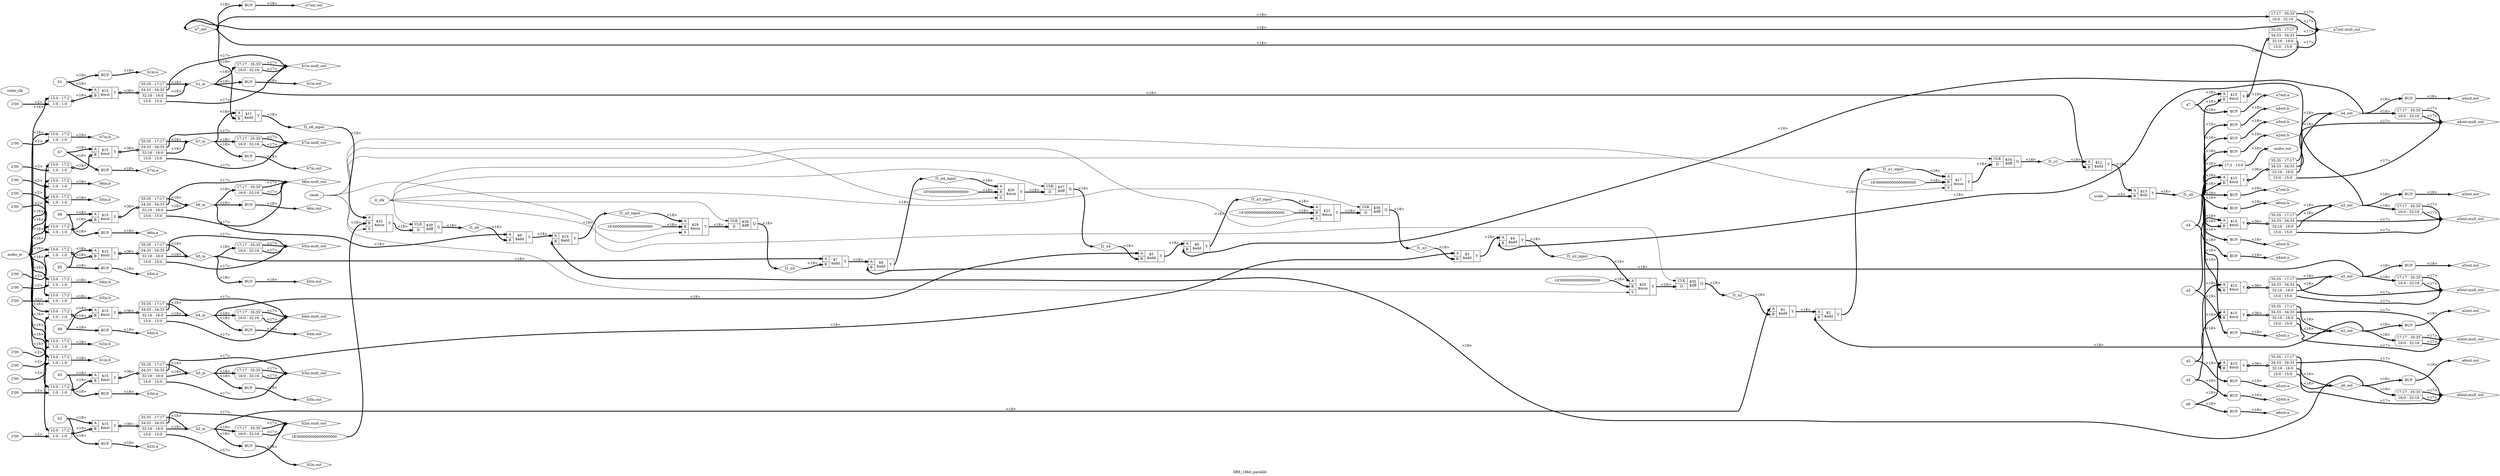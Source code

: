 digraph "IIR6_18bit_parallel" {
label="IIR6_18bit_parallel";
rankdir="LR";
remincross=true;
n2 [ shape=diamond, label="a7out.out", color="black", fontcolor="black" ];
n3 [ shape=diamond, label="a7out.a", color="black", fontcolor="black" ];
n4 [ shape=diamond, label="a7out.b", color="black", fontcolor="black" ];
n5 [ shape=diamond, label="a7out.mult_out", color="black", fontcolor="black" ];
n6 [ shape=diamond, label="a6out.out", color="black", fontcolor="black" ];
n7 [ shape=diamond, label="a6out.a", color="black", fontcolor="black" ];
n8 [ shape=diamond, label="a6out.b", color="black", fontcolor="black" ];
n9 [ shape=diamond, label="a6out.mult_out", color="black", fontcolor="black" ];
n10 [ shape=diamond, label="a5out.out", color="black", fontcolor="black" ];
n11 [ shape=diamond, label="a5out.a", color="black", fontcolor="black" ];
n12 [ shape=diamond, label="a5out.b", color="black", fontcolor="black" ];
n13 [ shape=diamond, label="a5out.mult_out", color="black", fontcolor="black" ];
n14 [ shape=diamond, label="a4out.out", color="black", fontcolor="black" ];
n15 [ shape=diamond, label="a4out.a", color="black", fontcolor="black" ];
n16 [ shape=diamond, label="a4out.b", color="black", fontcolor="black" ];
n17 [ shape=diamond, label="a4out.mult_out", color="black", fontcolor="black" ];
n18 [ shape=diamond, label="a3out.out", color="black", fontcolor="black" ];
n19 [ shape=diamond, label="a3out.a", color="black", fontcolor="black" ];
n20 [ shape=diamond, label="a3out.b", color="black", fontcolor="black" ];
n21 [ shape=diamond, label="a3out.mult_out", color="black", fontcolor="black" ];
n22 [ shape=diamond, label="a2out.out", color="black", fontcolor="black" ];
n23 [ shape=diamond, label="a2out.a", color="black", fontcolor="black" ];
n24 [ shape=diamond, label="a2out.b", color="black", fontcolor="black" ];
n25 [ shape=diamond, label="a2out.mult_out", color="black", fontcolor="black" ];
n26 [ shape=diamond, label="b7in.out", color="black", fontcolor="black" ];
n27 [ shape=diamond, label="b7in.a", color="black", fontcolor="black" ];
n28 [ shape=diamond, label="b7in.b", color="black", fontcolor="black" ];
n29 [ shape=diamond, label="b7in.mult_out", color="black", fontcolor="black" ];
n30 [ shape=diamond, label="b6in.out", color="black", fontcolor="black" ];
n31 [ shape=diamond, label="b6in.a", color="black", fontcolor="black" ];
n32 [ shape=diamond, label="b6in.b", color="black", fontcolor="black" ];
n33 [ shape=diamond, label="b6in.mult_out", color="black", fontcolor="black" ];
n34 [ shape=diamond, label="b5in.out", color="black", fontcolor="black" ];
n35 [ shape=diamond, label="b5in.a", color="black", fontcolor="black" ];
n36 [ shape=diamond, label="b5in.b", color="black", fontcolor="black" ];
n37 [ shape=diamond, label="b5in.mult_out", color="black", fontcolor="black" ];
n38 [ shape=diamond, label="b4in.out", color="black", fontcolor="black" ];
n39 [ shape=diamond, label="b4in.a", color="black", fontcolor="black" ];
n40 [ shape=diamond, label="b4in.b", color="black", fontcolor="black" ];
n41 [ shape=diamond, label="b4in.mult_out", color="black", fontcolor="black" ];
n42 [ shape=diamond, label="b3in.out", color="black", fontcolor="black" ];
n43 [ shape=diamond, label="b3in.a", color="black", fontcolor="black" ];
n44 [ shape=diamond, label="b3in.b", color="black", fontcolor="black" ];
n45 [ shape=diamond, label="b3in.mult_out", color="black", fontcolor="black" ];
n46 [ shape=diamond, label="b2in.out", color="black", fontcolor="black" ];
n47 [ shape=diamond, label="b2in.a", color="black", fontcolor="black" ];
n48 [ shape=diamond, label="b2in.b", color="black", fontcolor="black" ];
n49 [ shape=diamond, label="b2in.mult_out", color="black", fontcolor="black" ];
n50 [ shape=diamond, label="b1in.out", color="black", fontcolor="black" ];
n51 [ shape=diamond, label="b1in.a", color="black", fontcolor="black" ];
n52 [ shape=diamond, label="b1in.b", color="black", fontcolor="black" ];
n53 [ shape=diamond, label="b1in.mult_out", color="black", fontcolor="black" ];
n66 [ shape=diamond, label="f1_n0", color="black", fontcolor="black" ];
n67 [ shape=diamond, label="f1_n6_input", color="black", fontcolor="black" ];
n68 [ shape=diamond, label="f1_n5_input", color="black", fontcolor="black" ];
n69 [ shape=diamond, label="f1_n4_input", color="black", fontcolor="black" ];
n70 [ shape=diamond, label="f1_n3_input", color="black", fontcolor="black" ];
n71 [ shape=diamond, label="f1_n2_input", color="black", fontcolor="black" ];
n72 [ shape=diamond, label="f1_n1_input", color="black", fontcolor="black" ];
n73 [ shape=diamond, label="f1_n6", color="black", fontcolor="black" ];
n74 [ shape=diamond, label="f1_n5", color="black", fontcolor="black" ];
n75 [ shape=diamond, label="f1_n4", color="black", fontcolor="black" ];
n76 [ shape=diamond, label="f1_n3", color="black", fontcolor="black" ];
n77 [ shape=diamond, label="f1_n2", color="black", fontcolor="black" ];
n78 [ shape=diamond, label="f1_n1", color="black", fontcolor="black" ];
n79 [ shape=diamond, label="a7_out", color="black", fontcolor="black" ];
n80 [ shape=diamond, label="a6_out", color="black", fontcolor="black" ];
n81 [ shape=diamond, label="a5_out", color="black", fontcolor="black" ];
n82 [ shape=diamond, label="a4_out", color="black", fontcolor="black" ];
n83 [ shape=diamond, label="a3_out", color="black", fontcolor="black" ];
n84 [ shape=diamond, label="a2_out", color="black", fontcolor="black" ];
n85 [ shape=diamond, label="b7_in", color="black", fontcolor="black" ];
n86 [ shape=diamond, label="b6_in", color="black", fontcolor="black" ];
n87 [ shape=diamond, label="b5_in", color="black", fontcolor="black" ];
n88 [ shape=diamond, label="b4_in", color="black", fontcolor="black" ];
n89 [ shape=diamond, label="b3_in", color="black", fontcolor="black" ];
n90 [ shape=diamond, label="b2_in", color="black", fontcolor="black" ];
n91 [ shape=diamond, label="b1_in", color="black", fontcolor="black" ];
n92 [ shape=octagon, label="reset", color="black", fontcolor="black" ];
n93 [ shape=octagon, label="lr_clk", color="black", fontcolor="black" ];
n94 [ shape=octagon, label="state_clk", color="black", fontcolor="black" ];
n95 [ shape=octagon, label="a7", color="black", fontcolor="black" ];
n96 [ shape=octagon, label="a6", color="black", fontcolor="black" ];
n97 [ shape=octagon, label="a5", color="black", fontcolor="black" ];
n98 [ shape=octagon, label="a4", color="black", fontcolor="black" ];
n99 [ shape=octagon, label="a3", color="black", fontcolor="black" ];
n100 [ shape=octagon, label="a2", color="black", fontcolor="black" ];
n101 [ shape=octagon, label="b7", color="black", fontcolor="black" ];
n102 [ shape=octagon, label="b6", color="black", fontcolor="black" ];
n103 [ shape=octagon, label="b5", color="black", fontcolor="black" ];
n104 [ shape=octagon, label="b4", color="black", fontcolor="black" ];
n105 [ shape=octagon, label="b3", color="black", fontcolor="black" ];
n106 [ shape=octagon, label="b2", color="black", fontcolor="black" ];
n107 [ shape=octagon, label="b1", color="black", fontcolor="black" ];
n108 [ shape=octagon, label="scale", color="black", fontcolor="black" ];
n109 [ shape=octagon, label="audio_in", color="black", fontcolor="black" ];
n110 [ shape=octagon, label="audio_out", color="black", fontcolor="black" ];
c114 [ shape=record, label="{{<p111> CLK|<p112> D}|$39\n$dff|{<p113> Q}}" ];
c115 [ shape=record, label="{{<p111> CLK|<p112> D}|$38\n$dff|{<p113> Q}}" ];
c116 [ shape=record, label="{{<p111> CLK|<p112> D}|$37\n$dff|{<p113> Q}}" ];
c117 [ shape=record, label="{{<p111> CLK|<p112> D}|$36\n$dff|{<p113> Q}}" ];
c118 [ shape=record, label="{{<p111> CLK|<p112> D}|$35\n$dff|{<p113> Q}}" ];
c119 [ shape=record, label="{{<p111> CLK|<p112> D}|$34\n$dff|{<p113> Q}}" ];
v0 [ label="18'000000000000000000" ];
c124 [ shape=record, label="{{<p120> A|<p121> B|<p122> S}|$32\n$mux|{<p123> Y}}" ];
v1 [ label="18'000000000000000000" ];
c125 [ shape=record, label="{{<p120> A|<p121> B|<p122> S}|$29\n$mux|{<p123> Y}}" ];
v2 [ label="18'000000000000000000" ];
c126 [ shape=record, label="{{<p120> A|<p121> B|<p122> S}|$26\n$mux|{<p123> Y}}" ];
v3 [ label="18'000000000000000000" ];
c127 [ shape=record, label="{{<p120> A|<p121> B|<p122> S}|$23\n$mux|{<p123> Y}}" ];
v4 [ label="18'000000000000000000" ];
c128 [ shape=record, label="{{<p120> A|<p121> B|<p122> S}|$20\n$mux|{<p123> Y}}" ];
v5 [ label="18'000000000000000000" ];
c129 [ shape=record, label="{{<p120> A|<p121> B|<p122> S}|$17\n$mux|{<p123> Y}}" ];
c130 [ shape=record, label="{{<p120> A|<p121> B}|$13\n$shl|{<p123> Y}}" ];
c131 [ shape=record, label="{{<p120> A|<p121> B}|$12\n$add|{<p123> Y}}" ];
c132 [ shape=record, label="{{<p120> A|<p121> B}|$11\n$add|{<p123> Y}}" ];
c133 [ shape=record, label="{{<p120> A|<p121> B}|$10\n$add|{<p123> Y}}" ];
c134 [ shape=record, label="{{<p120> A|<p121> B}|$9\n$add|{<p123> Y}}" ];
c135 [ shape=record, label="{{<p120> A|<p121> B}|$8\n$add|{<p123> Y}}" ];
c136 [ shape=record, label="{{<p120> A|<p121> B}|$7\n$add|{<p123> Y}}" ];
c137 [ shape=record, label="{{<p120> A|<p121> B}|$6\n$add|{<p123> Y}}" ];
c138 [ shape=record, label="{{<p120> A|<p121> B}|$5\n$add|{<p123> Y}}" ];
c139 [ shape=record, label="{{<p120> A|<p121> B}|$4\n$add|{<p123> Y}}" ];
c140 [ shape=record, label="{{<p120> A|<p121> B}|$3\n$add|{<p123> Y}}" ];
c141 [ shape=record, label="{{<p120> A|<p121> B}|$2\n$add|{<p123> Y}}" ];
c142 [ shape=record, label="{{<p120> A|<p121> B}|$1\n$add|{<p123> Y}}" ];
c143 [ shape=record, label="{{<p120> A|<p121> B}|$15\n$mul|{<p123> Y}}" ];
x6 [ shape=record, style=rounded, label="<s3> 35:35 - 17:17 |<s2> 34:33 - 34:33 |<s1> 32:16 - 16:0 |<s0> 15:0 - 15:0 " ];
c143:p123:e -> x6:w [arrowhead=odiamond, arrowtail=odiamond, dir=both, color="black", style="setlinewidth(3)", label="<36>"];
c144 [ shape=record, label="{{<p120> A|<p121> B}|$15\n$mul|{<p123> Y}}" ];
x7 [ shape=record, style=rounded, label="<s3> 35:35 - 17:17 |<s2> 34:33 - 34:33 |<s1> 32:16 - 16:0 |<s0> 15:0 - 15:0 " ];
c144:p123:e -> x7:w [arrowhead=odiamond, arrowtail=odiamond, dir=both, color="black", style="setlinewidth(3)", label="<36>"];
c145 [ shape=record, label="{{<p120> A|<p121> B}|$15\n$mul|{<p123> Y}}" ];
x8 [ shape=record, style=rounded, label="<s3> 35:35 - 17:17 |<s2> 34:33 - 34:33 |<s1> 32:16 - 16:0 |<s0> 15:0 - 15:0 " ];
c145:p123:e -> x8:w [arrowhead=odiamond, arrowtail=odiamond, dir=both, color="black", style="setlinewidth(3)", label="<36>"];
c146 [ shape=record, label="{{<p120> A|<p121> B}|$15\n$mul|{<p123> Y}}" ];
x9 [ shape=record, style=rounded, label="<s3> 35:35 - 17:17 |<s2> 34:33 - 34:33 |<s1> 32:16 - 16:0 |<s0> 15:0 - 15:0 " ];
c146:p123:e -> x9:w [arrowhead=odiamond, arrowtail=odiamond, dir=both, color="black", style="setlinewidth(3)", label="<36>"];
c147 [ shape=record, label="{{<p120> A|<p121> B}|$15\n$mul|{<p123> Y}}" ];
x10 [ shape=record, style=rounded, label="<s3> 35:35 - 17:17 |<s2> 34:33 - 34:33 |<s1> 32:16 - 16:0 |<s0> 15:0 - 15:0 " ];
c147:p123:e -> x10:w [arrowhead=odiamond, arrowtail=odiamond, dir=both, color="black", style="setlinewidth(3)", label="<36>"];
c148 [ shape=record, label="{{<p120> A|<p121> B}|$15\n$mul|{<p123> Y}}" ];
x11 [ shape=record, style=rounded, label="<s3> 35:35 - 17:17 |<s2> 34:33 - 34:33 |<s1> 32:16 - 16:0 |<s0> 15:0 - 15:0 " ];
c148:p123:e -> x11:w [arrowhead=odiamond, arrowtail=odiamond, dir=both, color="black", style="setlinewidth(3)", label="<36>"];
v14 [ label="2'00" ];
c149 [ shape=record, label="{{<p120> A|<p121> B}|$15\n$mul|{<p123> Y}}" ];
x12 [ shape=record, style=rounded, label="<s3> 35:35 - 17:17 |<s2> 34:33 - 34:33 |<s1> 32:16 - 16:0 |<s0> 15:0 - 15:0 " ];
c149:p123:e -> x12:w [arrowhead=odiamond, arrowtail=odiamond, dir=both, color="black", style="setlinewidth(3)", label="<36>"];
x13 [ shape=record, style=rounded, label="<s1> 15:0 - 17:2 |<s0> 1:0 - 1:0 " ];
x13:e -> c149:p121:w [arrowhead=odiamond, arrowtail=odiamond, dir=both, color="black", style="setlinewidth(3)", label="<18>"];
v17 [ label="2'00" ];
c150 [ shape=record, label="{{<p120> A|<p121> B}|$15\n$mul|{<p123> Y}}" ];
x15 [ shape=record, style=rounded, label="<s3> 35:35 - 17:17 |<s2> 34:33 - 34:33 |<s1> 32:16 - 16:0 |<s0> 15:0 - 15:0 " ];
c150:p123:e -> x15:w [arrowhead=odiamond, arrowtail=odiamond, dir=both, color="black", style="setlinewidth(3)", label="<36>"];
x16 [ shape=record, style=rounded, label="<s1> 15:0 - 17:2 |<s0> 1:0 - 1:0 " ];
x16:e -> c150:p121:w [arrowhead=odiamond, arrowtail=odiamond, dir=both, color="black", style="setlinewidth(3)", label="<18>"];
v20 [ label="2'00" ];
c151 [ shape=record, label="{{<p120> A|<p121> B}|$15\n$mul|{<p123> Y}}" ];
x18 [ shape=record, style=rounded, label="<s3> 35:35 - 17:17 |<s2> 34:33 - 34:33 |<s1> 32:16 - 16:0 |<s0> 15:0 - 15:0 " ];
c151:p123:e -> x18:w [arrowhead=odiamond, arrowtail=odiamond, dir=both, color="black", style="setlinewidth(3)", label="<36>"];
x19 [ shape=record, style=rounded, label="<s1> 15:0 - 17:2 |<s0> 1:0 - 1:0 " ];
x19:e -> c151:p121:w [arrowhead=odiamond, arrowtail=odiamond, dir=both, color="black", style="setlinewidth(3)", label="<18>"];
v23 [ label="2'00" ];
c152 [ shape=record, label="{{<p120> A|<p121> B}|$15\n$mul|{<p123> Y}}" ];
x21 [ shape=record, style=rounded, label="<s3> 35:35 - 17:17 |<s2> 34:33 - 34:33 |<s1> 32:16 - 16:0 |<s0> 15:0 - 15:0 " ];
c152:p123:e -> x21:w [arrowhead=odiamond, arrowtail=odiamond, dir=both, color="black", style="setlinewidth(3)", label="<36>"];
x22 [ shape=record, style=rounded, label="<s1> 15:0 - 17:2 |<s0> 1:0 - 1:0 " ];
x22:e -> c152:p121:w [arrowhead=odiamond, arrowtail=odiamond, dir=both, color="black", style="setlinewidth(3)", label="<18>"];
v26 [ label="2'00" ];
c153 [ shape=record, label="{{<p120> A|<p121> B}|$15\n$mul|{<p123> Y}}" ];
x24 [ shape=record, style=rounded, label="<s3> 35:35 - 17:17 |<s2> 34:33 - 34:33 |<s1> 32:16 - 16:0 |<s0> 15:0 - 15:0 " ];
c153:p123:e -> x24:w [arrowhead=odiamond, arrowtail=odiamond, dir=both, color="black", style="setlinewidth(3)", label="<36>"];
x25 [ shape=record, style=rounded, label="<s1> 15:0 - 17:2 |<s0> 1:0 - 1:0 " ];
x25:e -> c153:p121:w [arrowhead=odiamond, arrowtail=odiamond, dir=both, color="black", style="setlinewidth(3)", label="<18>"];
v29 [ label="2'00" ];
c154 [ shape=record, label="{{<p120> A|<p121> B}|$15\n$mul|{<p123> Y}}" ];
x27 [ shape=record, style=rounded, label="<s3> 35:35 - 17:17 |<s2> 34:33 - 34:33 |<s1> 32:16 - 16:0 |<s0> 15:0 - 15:0 " ];
c154:p123:e -> x27:w [arrowhead=odiamond, arrowtail=odiamond, dir=both, color="black", style="setlinewidth(3)", label="<36>"];
x28 [ shape=record, style=rounded, label="<s1> 15:0 - 17:2 |<s0> 1:0 - 1:0 " ];
x28:e -> c154:p121:w [arrowhead=odiamond, arrowtail=odiamond, dir=both, color="black", style="setlinewidth(3)", label="<18>"];
v32 [ label="2'00" ];
c155 [ shape=record, label="{{<p120> A|<p121> B}|$15\n$mul|{<p123> Y}}" ];
x30 [ shape=record, style=rounded, label="<s3> 35:35 - 17:17 |<s2> 34:33 - 34:33 |<s1> 32:16 - 16:0 |<s0> 15:0 - 15:0 " ];
c155:p123:e -> x30:w [arrowhead=odiamond, arrowtail=odiamond, dir=both, color="black", style="setlinewidth(3)", label="<36>"];
x31 [ shape=record, style=rounded, label="<s1> 15:0 - 17:2 |<s0> 1:0 - 1:0 " ];
x31:e -> c155:p121:w [arrowhead=odiamond, arrowtail=odiamond, dir=both, color="black", style="setlinewidth(3)", label="<18>"];
x33 [shape=box, style=rounded, label="BUF"];
x34 [shape=box, style=rounded, label="BUF"];
x35 [shape=box, style=rounded, label="BUF"];
x36 [ shape=record, style=rounded, label="<s1> 17:17 - 35:35 |<s0> 16:0 - 32:16 " ];
x37 [shape=box, style=rounded, label="BUF"];
x38 [shape=box, style=rounded, label="BUF"];
x39 [shape=box, style=rounded, label="BUF"];
x40 [ shape=record, style=rounded, label="<s1> 17:17 - 35:35 |<s0> 16:0 - 32:16 " ];
x41 [shape=box, style=rounded, label="BUF"];
x42 [shape=box, style=rounded, label="BUF"];
x43 [shape=box, style=rounded, label="BUF"];
x44 [ shape=record, style=rounded, label="<s1> 17:17 - 35:35 |<s0> 16:0 - 32:16 " ];
x45 [shape=box, style=rounded, label="BUF"];
x46 [shape=box, style=rounded, label="BUF"];
x47 [shape=box, style=rounded, label="BUF"];
x48 [ shape=record, style=rounded, label="<s1> 17:17 - 35:35 |<s0> 16:0 - 32:16 " ];
x49 [shape=box, style=rounded, label="BUF"];
x50 [shape=box, style=rounded, label="BUF"];
x51 [shape=box, style=rounded, label="BUF"];
x52 [ shape=record, style=rounded, label="<s1> 17:17 - 35:35 |<s0> 16:0 - 32:16 " ];
x53 [shape=box, style=rounded, label="BUF"];
x54 [shape=box, style=rounded, label="BUF"];
x55 [shape=box, style=rounded, label="BUF"];
x56 [ shape=record, style=rounded, label="<s1> 17:17 - 35:35 |<s0> 16:0 - 32:16 " ];
x57 [shape=box, style=rounded, label="BUF"];
x58 [shape=box, style=rounded, label="BUF"];
v60 [ label="2'00" ];
x59 [ shape=record, style=rounded, label="<s1> 15:0 - 17:2 |<s0> 1:0 - 1:0 " ];
x61 [ shape=record, style=rounded, label="<s1> 17:17 - 35:35 |<s0> 16:0 - 32:16 " ];
x62 [shape=box, style=rounded, label="BUF"];
x63 [shape=box, style=rounded, label="BUF"];
v65 [ label="2'00" ];
x64 [ shape=record, style=rounded, label="<s1> 15:0 - 17:2 |<s0> 1:0 - 1:0 " ];
x66 [ shape=record, style=rounded, label="<s1> 17:17 - 35:35 |<s0> 16:0 - 32:16 " ];
x67 [shape=box, style=rounded, label="BUF"];
x68 [shape=box, style=rounded, label="BUF"];
v70 [ label="2'00" ];
x69 [ shape=record, style=rounded, label="<s1> 15:0 - 17:2 |<s0> 1:0 - 1:0 " ];
x71 [ shape=record, style=rounded, label="<s1> 17:17 - 35:35 |<s0> 16:0 - 32:16 " ];
x72 [shape=box, style=rounded, label="BUF"];
x73 [shape=box, style=rounded, label="BUF"];
v75 [ label="2'00" ];
x74 [ shape=record, style=rounded, label="<s1> 15:0 - 17:2 |<s0> 1:0 - 1:0 " ];
x76 [ shape=record, style=rounded, label="<s1> 17:17 - 35:35 |<s0> 16:0 - 32:16 " ];
x77 [shape=box, style=rounded, label="BUF"];
x78 [shape=box, style=rounded, label="BUF"];
v80 [ label="2'00" ];
x79 [ shape=record, style=rounded, label="<s1> 15:0 - 17:2 |<s0> 1:0 - 1:0 " ];
x81 [ shape=record, style=rounded, label="<s1> 17:17 - 35:35 |<s0> 16:0 - 32:16 " ];
x82 [shape=box, style=rounded, label="BUF"];
x83 [shape=box, style=rounded, label="BUF"];
v85 [ label="2'00" ];
x84 [ shape=record, style=rounded, label="<s1> 15:0 - 17:2 |<s0> 1:0 - 1:0 " ];
x86 [ shape=record, style=rounded, label="<s1> 17:17 - 35:35 |<s0> 16:0 - 32:16 " ];
x87 [shape=box, style=rounded, label="BUF"];
x88 [shape=box, style=rounded, label="BUF"];
v90 [ label="2'00" ];
x89 [ shape=record, style=rounded, label="<s1> 15:0 - 17:2 |<s0> 1:0 - 1:0 " ];
x91 [ shape=record, style=rounded, label="<s1> 17:17 - 35:35 |<s0> 16:0 - 32:16 " ];
x92 [ shape=record, style=rounded, label="<s0> 17:2 - 15:0 " ];
x41:e:e -> n10:w [color="black", style="setlinewidth(3)", label="<18>"];
n100:e -> c148:p120:w [color="black", style="setlinewidth(3)", label="<18>"];
n100:e -> x54:w:w [color="black", style="setlinewidth(3)", label="<18>"];
n101:e -> c149:p120:w [color="black", style="setlinewidth(3)", label="<18>"];
n101:e -> x58:w:w [color="black", style="setlinewidth(3)", label="<18>"];
n102:e -> c150:p120:w [color="black", style="setlinewidth(3)", label="<18>"];
n102:e -> x63:w:w [color="black", style="setlinewidth(3)", label="<18>"];
n103:e -> c151:p120:w [color="black", style="setlinewidth(3)", label="<18>"];
n103:e -> x68:w:w [color="black", style="setlinewidth(3)", label="<18>"];
n104:e -> c152:p120:w [color="black", style="setlinewidth(3)", label="<18>"];
n104:e -> x73:w:w [color="black", style="setlinewidth(3)", label="<18>"];
n105:e -> c153:p120:w [color="black", style="setlinewidth(3)", label="<18>"];
n105:e -> x78:w:w [color="black", style="setlinewidth(3)", label="<18>"];
n106:e -> c154:p120:w [color="black", style="setlinewidth(3)", label="<18>"];
n106:e -> x83:w:w [color="black", style="setlinewidth(3)", label="<18>"];
n107:e -> c155:p120:w [color="black", style="setlinewidth(3)", label="<18>"];
n107:e -> x88:w:w [color="black", style="setlinewidth(3)", label="<18>"];
n108:e -> c130:p121:w [color="black", style="setlinewidth(3)", label="<3>"];
n109:e -> x13:s1:w [color="black", style="setlinewidth(3)", label="<16>"];
n109:e -> x16:s1:w [color="black", style="setlinewidth(3)", label="<16>"];
n109:e -> x19:s1:w [color="black", style="setlinewidth(3)", label="<16>"];
n109:e -> x22:s1:w [color="black", style="setlinewidth(3)", label="<16>"];
n109:e -> x25:s1:w [color="black", style="setlinewidth(3)", label="<16>"];
n109:e -> x28:s1:w [color="black", style="setlinewidth(3)", label="<16>"];
n109:e -> x31:s1:w [color="black", style="setlinewidth(3)", label="<16>"];
n109:e -> x59:s1:w [color="black", style="setlinewidth(3)", label="<16>"];
n109:e -> x64:s1:w [color="black", style="setlinewidth(3)", label="<16>"];
n109:e -> x69:s1:w [color="black", style="setlinewidth(3)", label="<16>"];
n109:e -> x74:s1:w [color="black", style="setlinewidth(3)", label="<16>"];
n109:e -> x79:s1:w [color="black", style="setlinewidth(3)", label="<16>"];
n109:e -> x84:s1:w [color="black", style="setlinewidth(3)", label="<16>"];
n109:e -> x89:s1:w [color="black", style="setlinewidth(3)", label="<16>"];
x42:e:e -> n11:w [color="black", style="setlinewidth(3)", label="<18>"];
x92:e -> n110:w [color="black", style="setlinewidth(3)", label="<16>"];
x43:e:e -> n12:w [color="black", style="setlinewidth(3)", label="<18>"];
x44:s0:e -> n13:w [color="black", style="setlinewidth(3)", label="<17>"];
x44:s1:e -> n13:w [color="black", style="setlinewidth(3)", label="<17>"];
x8:s0:e -> n13:w [color="black", style="setlinewidth(3)", label="<17>"];
x8:s2:e -> n13:w [color="black", style="setlinewidth(3)", label="<17>"];
x45:e:e -> n14:w [color="black", style="setlinewidth(3)", label="<18>"];
x46:e:e -> n15:w [color="black", style="setlinewidth(3)", label="<18>"];
x47:e:e -> n16:w [color="black", style="setlinewidth(3)", label="<18>"];
x48:s0:e -> n17:w [color="black", style="setlinewidth(3)", label="<17>"];
x48:s1:e -> n17:w [color="black", style="setlinewidth(3)", label="<17>"];
x9:s0:e -> n17:w [color="black", style="setlinewidth(3)", label="<17>"];
x9:s2:e -> n17:w [color="black", style="setlinewidth(3)", label="<17>"];
x49:e:e -> n18:w [color="black", style="setlinewidth(3)", label="<18>"];
x50:e:e -> n19:w [color="black", style="setlinewidth(3)", label="<18>"];
x33:e:e -> n2:w [color="black", style="setlinewidth(3)", label="<18>"];
x51:e:e -> n20:w [color="black", style="setlinewidth(3)", label="<18>"];
x10:s0:e -> n21:w [color="black", style="setlinewidth(3)", label="<17>"];
x10:s2:e -> n21:w [color="black", style="setlinewidth(3)", label="<17>"];
x52:s0:e -> n21:w [color="black", style="setlinewidth(3)", label="<17>"];
x52:s1:e -> n21:w [color="black", style="setlinewidth(3)", label="<17>"];
x53:e:e -> n22:w [color="black", style="setlinewidth(3)", label="<18>"];
x54:e:e -> n23:w [color="black", style="setlinewidth(3)", label="<18>"];
x55:e:e -> n24:w [color="black", style="setlinewidth(3)", label="<18>"];
x11:s0:e -> n25:w [color="black", style="setlinewidth(3)", label="<17>"];
x11:s2:e -> n25:w [color="black", style="setlinewidth(3)", label="<17>"];
x56:s0:e -> n25:w [color="black", style="setlinewidth(3)", label="<17>"];
x56:s1:e -> n25:w [color="black", style="setlinewidth(3)", label="<17>"];
x57:e:e -> n26:w [color="black", style="setlinewidth(3)", label="<18>"];
x58:e:e -> n27:w [color="black", style="setlinewidth(3)", label="<18>"];
x59:e -> n28:w [color="black", style="setlinewidth(3)", label="<18>"];
x12:s0:e -> n29:w [color="black", style="setlinewidth(3)", label="<17>"];
x12:s2:e -> n29:w [color="black", style="setlinewidth(3)", label="<17>"];
x61:s0:e -> n29:w [color="black", style="setlinewidth(3)", label="<17>"];
x61:s1:e -> n29:w [color="black", style="setlinewidth(3)", label="<17>"];
x34:e:e -> n3:w [color="black", style="setlinewidth(3)", label="<18>"];
x62:e:e -> n30:w [color="black", style="setlinewidth(3)", label="<18>"];
x63:e:e -> n31:w [color="black", style="setlinewidth(3)", label="<18>"];
x64:e -> n32:w [color="black", style="setlinewidth(3)", label="<18>"];
x15:s0:e -> n33:w [color="black", style="setlinewidth(3)", label="<17>"];
x15:s2:e -> n33:w [color="black", style="setlinewidth(3)", label="<17>"];
x66:s0:e -> n33:w [color="black", style="setlinewidth(3)", label="<17>"];
x66:s1:e -> n33:w [color="black", style="setlinewidth(3)", label="<17>"];
x67:e:e -> n34:w [color="black", style="setlinewidth(3)", label="<18>"];
x68:e:e -> n35:w [color="black", style="setlinewidth(3)", label="<18>"];
x69:e -> n36:w [color="black", style="setlinewidth(3)", label="<18>"];
x18:s0:e -> n37:w [color="black", style="setlinewidth(3)", label="<17>"];
x18:s2:e -> n37:w [color="black", style="setlinewidth(3)", label="<17>"];
x71:s0:e -> n37:w [color="black", style="setlinewidth(3)", label="<17>"];
x71:s1:e -> n37:w [color="black", style="setlinewidth(3)", label="<17>"];
x72:e:e -> n38:w [color="black", style="setlinewidth(3)", label="<18>"];
x73:e:e -> n39:w [color="black", style="setlinewidth(3)", label="<18>"];
x35:e:e -> n4:w [color="black", style="setlinewidth(3)", label="<18>"];
x74:e -> n40:w [color="black", style="setlinewidth(3)", label="<18>"];
x21:s0:e -> n41:w [color="black", style="setlinewidth(3)", label="<17>"];
x21:s2:e -> n41:w [color="black", style="setlinewidth(3)", label="<17>"];
x76:s0:e -> n41:w [color="black", style="setlinewidth(3)", label="<17>"];
x76:s1:e -> n41:w [color="black", style="setlinewidth(3)", label="<17>"];
x77:e:e -> n42:w [color="black", style="setlinewidth(3)", label="<18>"];
x78:e:e -> n43:w [color="black", style="setlinewidth(3)", label="<18>"];
x79:e -> n44:w [color="black", style="setlinewidth(3)", label="<18>"];
x24:s0:e -> n45:w [color="black", style="setlinewidth(3)", label="<17>"];
x24:s2:e -> n45:w [color="black", style="setlinewidth(3)", label="<17>"];
x81:s0:e -> n45:w [color="black", style="setlinewidth(3)", label="<17>"];
x81:s1:e -> n45:w [color="black", style="setlinewidth(3)", label="<17>"];
x82:e:e -> n46:w [color="black", style="setlinewidth(3)", label="<18>"];
x83:e:e -> n47:w [color="black", style="setlinewidth(3)", label="<18>"];
x84:e -> n48:w [color="black", style="setlinewidth(3)", label="<18>"];
x27:s0:e -> n49:w [color="black", style="setlinewidth(3)", label="<17>"];
x27:s2:e -> n49:w [color="black", style="setlinewidth(3)", label="<17>"];
x86:s0:e -> n49:w [color="black", style="setlinewidth(3)", label="<17>"];
x86:s1:e -> n49:w [color="black", style="setlinewidth(3)", label="<17>"];
x36:s0:e -> n5:w [color="black", style="setlinewidth(3)", label="<17>"];
x36:s1:e -> n5:w [color="black", style="setlinewidth(3)", label="<17>"];
x6:s0:e -> n5:w [color="black", style="setlinewidth(3)", label="<17>"];
x6:s2:e -> n5:w [color="black", style="setlinewidth(3)", label="<17>"];
x87:e:e -> n50:w [color="black", style="setlinewidth(3)", label="<18>"];
x88:e:e -> n51:w [color="black", style="setlinewidth(3)", label="<18>"];
x89:e -> n52:w [color="black", style="setlinewidth(3)", label="<18>"];
x30:s0:e -> n53:w [color="black", style="setlinewidth(3)", label="<17>"];
x30:s2:e -> n53:w [color="black", style="setlinewidth(3)", label="<17>"];
x91:s0:e -> n53:w [color="black", style="setlinewidth(3)", label="<17>"];
x91:s1:e -> n53:w [color="black", style="setlinewidth(3)", label="<17>"];
c131:p123:e -> c130:p120:w [color="black", style="setlinewidth(3)", label="<18>"];
c125:p123:e -> c115:p112:w [color="black", style="setlinewidth(3)", label="<18>"];
c126:p123:e -> c116:p112:w [color="black", style="setlinewidth(3)", label="<18>"];
c134:p123:e -> c133:p120:w [color="black", style="setlinewidth(3)", label="<18>"];
c127:p123:e -> c117:p112:w [color="black", style="setlinewidth(3)", label="<18>"];
c136:p123:e -> c135:p120:w [color="black", style="setlinewidth(3)", label="<18>"];
x37:e:e -> n6:w [color="black", style="setlinewidth(3)", label="<18>"];
c128:p123:e -> c118:p112:w [color="black", style="setlinewidth(3)", label="<18>"];
c138:p123:e -> c137:p120:w [color="black", style="setlinewidth(3)", label="<18>"];
c129:p123:e -> c119:p112:w [color="black", style="setlinewidth(3)", label="<18>"];
c140:p123:e -> c139:p120:w [color="black", style="setlinewidth(3)", label="<18>"];
c124:p123:e -> c114:p112:w [color="black", style="setlinewidth(3)", label="<18>"];
c142:p123:e -> c141:p120:w [color="black", style="setlinewidth(3)", label="<18>"];
c130:p123:e -> n66:w [color="black", style="setlinewidth(3)", label="<16>"];
n66:e -> c143:p121:w [color="black", style="setlinewidth(3)", label="<16>"];
n66:e -> c144:p121:w [color="black", style="setlinewidth(3)", label="<16>"];
n66:e -> c145:p121:w [color="black", style="setlinewidth(3)", label="<16>"];
n66:e -> c146:p121:w [color="black", style="setlinewidth(3)", label="<16>"];
n66:e -> c147:p121:w [color="black", style="setlinewidth(3)", label="<16>"];
n66:e -> c148:p121:w [color="black", style="setlinewidth(3)", label="<16>"];
n66:e -> x35:w:w [color="black", style="setlinewidth(3)", label="<16>"];
n66:e -> x39:w:w [color="black", style="setlinewidth(3)", label="<16>"];
n66:e -> x43:w:w [color="black", style="setlinewidth(3)", label="<16>"];
n66:e -> x47:w:w [color="black", style="setlinewidth(3)", label="<16>"];
n66:e -> x51:w:w [color="black", style="setlinewidth(3)", label="<16>"];
n66:e -> x55:w:w [color="black", style="setlinewidth(3)", label="<16>"];
n66:e -> x92:s0:w [color="black", style="setlinewidth(3)", label="<16>"];
c132:p123:e -> n67:w [color="black", style="setlinewidth(3)", label="<18>"];
n67:e -> c124:p120:w [color="black", style="setlinewidth(3)", label="<18>"];
c133:p123:e -> n68:w [color="black", style="setlinewidth(3)", label="<18>"];
n68:e -> c125:p120:w [color="black", style="setlinewidth(3)", label="<18>"];
c135:p123:e -> n69:w [color="black", style="setlinewidth(3)", label="<18>"];
n69:e -> c126:p120:w [color="black", style="setlinewidth(3)", label="<18>"];
x38:e:e -> n7:w [color="black", style="setlinewidth(3)", label="<18>"];
c137:p123:e -> n70:w [color="black", style="setlinewidth(3)", label="<18>"];
n70:e -> c127:p120:w [color="black", style="setlinewidth(3)", label="<18>"];
c139:p123:e -> n71:w [color="black", style="setlinewidth(3)", label="<18>"];
n71:e -> c128:p120:w [color="black", style="setlinewidth(3)", label="<18>"];
c141:p123:e -> n72:w [color="black", style="setlinewidth(3)", label="<18>"];
n72:e -> c129:p120:w [color="black", style="setlinewidth(3)", label="<18>"];
c114:p113:e -> n73:w [color="black", style="setlinewidth(3)", label="<18>"];
n73:e -> c134:p121:w [color="black", style="setlinewidth(3)", label="<18>"];
c115:p113:e -> n74:w [color="black", style="setlinewidth(3)", label="<18>"];
n74:e -> c136:p121:w [color="black", style="setlinewidth(3)", label="<18>"];
c116:p113:e -> n75:w [color="black", style="setlinewidth(3)", label="<18>"];
n75:e -> c138:p121:w [color="black", style="setlinewidth(3)", label="<18>"];
c117:p113:e -> n76:w [color="black", style="setlinewidth(3)", label="<18>"];
n76:e -> c140:p121:w [color="black", style="setlinewidth(3)", label="<18>"];
c118:p113:e -> n77:w [color="black", style="setlinewidth(3)", label="<18>"];
n77:e -> c142:p121:w [color="black", style="setlinewidth(3)", label="<18>"];
c119:p113:e -> n78:w [color="black", style="setlinewidth(3)", label="<18>"];
n78:e -> c131:p120:w [color="black", style="setlinewidth(3)", label="<18>"];
x6:s1:e -> n79:w [color="black", style="setlinewidth(3)", label="<18>"];
x6:s3:e -> n79:w [color="black", style="setlinewidth(3)", label="<18>"];
n79:e -> c132:p121:w [color="black", style="setlinewidth(3)", label="<18>"];
n79:e -> x33:w:w [color="black", style="setlinewidth(3)", label="<18>"];
n79:e -> x36:w [color="black", style="setlinewidth(3)", label="<18>"];
x39:e:e -> n8:w [color="black", style="setlinewidth(3)", label="<18>"];
x7:s1:e -> n80:w [color="black", style="setlinewidth(3)", label="<18>"];
x7:s3:e -> n80:w [color="black", style="setlinewidth(3)", label="<18>"];
n80:e -> c133:p121:w [color="black", style="setlinewidth(3)", label="<18>"];
n80:e -> x37:w:w [color="black", style="setlinewidth(3)", label="<18>"];
n80:e -> x40:w [color="black", style="setlinewidth(3)", label="<18>"];
x8:s1:e -> n81:w [color="black", style="setlinewidth(3)", label="<18>"];
x8:s3:e -> n81:w [color="black", style="setlinewidth(3)", label="<18>"];
n81:e -> c135:p121:w [color="black", style="setlinewidth(3)", label="<18>"];
n81:e -> x41:w:w [color="black", style="setlinewidth(3)", label="<18>"];
n81:e -> x44:w [color="black", style="setlinewidth(3)", label="<18>"];
x9:s1:e -> n82:w [color="black", style="setlinewidth(3)", label="<18>"];
x9:s3:e -> n82:w [color="black", style="setlinewidth(3)", label="<18>"];
n82:e -> c137:p121:w [color="black", style="setlinewidth(3)", label="<18>"];
n82:e -> x45:w:w [color="black", style="setlinewidth(3)", label="<18>"];
n82:e -> x48:w [color="black", style="setlinewidth(3)", label="<18>"];
x10:s1:e -> n83:w [color="black", style="setlinewidth(3)", label="<18>"];
x10:s3:e -> n83:w [color="black", style="setlinewidth(3)", label="<18>"];
n83:e -> c139:p121:w [color="black", style="setlinewidth(3)", label="<18>"];
n83:e -> x49:w:w [color="black", style="setlinewidth(3)", label="<18>"];
n83:e -> x52:w [color="black", style="setlinewidth(3)", label="<18>"];
x11:s1:e -> n84:w [color="black", style="setlinewidth(3)", label="<18>"];
x11:s3:e -> n84:w [color="black", style="setlinewidth(3)", label="<18>"];
n84:e -> c141:p121:w [color="black", style="setlinewidth(3)", label="<18>"];
n84:e -> x53:w:w [color="black", style="setlinewidth(3)", label="<18>"];
n84:e -> x56:w [color="black", style="setlinewidth(3)", label="<18>"];
x12:s1:e -> n85:w [color="black", style="setlinewidth(3)", label="<18>"];
x12:s3:e -> n85:w [color="black", style="setlinewidth(3)", label="<18>"];
n85:e -> c132:p120:w [color="black", style="setlinewidth(3)", label="<18>"];
n85:e -> x57:w:w [color="black", style="setlinewidth(3)", label="<18>"];
n85:e -> x61:w [color="black", style="setlinewidth(3)", label="<18>"];
x15:s1:e -> n86:w [color="black", style="setlinewidth(3)", label="<18>"];
x15:s3:e -> n86:w [color="black", style="setlinewidth(3)", label="<18>"];
n86:e -> c134:p120:w [color="black", style="setlinewidth(3)", label="<18>"];
n86:e -> x62:w:w [color="black", style="setlinewidth(3)", label="<18>"];
n86:e -> x66:w [color="black", style="setlinewidth(3)", label="<18>"];
x18:s1:e -> n87:w [color="black", style="setlinewidth(3)", label="<18>"];
x18:s3:e -> n87:w [color="black", style="setlinewidth(3)", label="<18>"];
n87:e -> c136:p120:w [color="black", style="setlinewidth(3)", label="<18>"];
n87:e -> x67:w:w [color="black", style="setlinewidth(3)", label="<18>"];
n87:e -> x71:w [color="black", style="setlinewidth(3)", label="<18>"];
x21:s1:e -> n88:w [color="black", style="setlinewidth(3)", label="<18>"];
x21:s3:e -> n88:w [color="black", style="setlinewidth(3)", label="<18>"];
n88:e -> c138:p120:w [color="black", style="setlinewidth(3)", label="<18>"];
n88:e -> x72:w:w [color="black", style="setlinewidth(3)", label="<18>"];
n88:e -> x76:w [color="black", style="setlinewidth(3)", label="<18>"];
x24:s1:e -> n89:w [color="black", style="setlinewidth(3)", label="<18>"];
x24:s3:e -> n89:w [color="black", style="setlinewidth(3)", label="<18>"];
n89:e -> c140:p120:w [color="black", style="setlinewidth(3)", label="<18>"];
n89:e -> x77:w:w [color="black", style="setlinewidth(3)", label="<18>"];
n89:e -> x81:w [color="black", style="setlinewidth(3)", label="<18>"];
x40:s0:e -> n9:w [color="black", style="setlinewidth(3)", label="<17>"];
x40:s1:e -> n9:w [color="black", style="setlinewidth(3)", label="<17>"];
x7:s0:e -> n9:w [color="black", style="setlinewidth(3)", label="<17>"];
x7:s2:e -> n9:w [color="black", style="setlinewidth(3)", label="<17>"];
x27:s1:e -> n90:w [color="black", style="setlinewidth(3)", label="<18>"];
x27:s3:e -> n90:w [color="black", style="setlinewidth(3)", label="<18>"];
n90:e -> c142:p120:w [color="black", style="setlinewidth(3)", label="<18>"];
n90:e -> x82:w:w [color="black", style="setlinewidth(3)", label="<18>"];
n90:e -> x86:w [color="black", style="setlinewidth(3)", label="<18>"];
x30:s1:e -> n91:w [color="black", style="setlinewidth(3)", label="<18>"];
x30:s3:e -> n91:w [color="black", style="setlinewidth(3)", label="<18>"];
n91:e -> c131:p121:w [color="black", style="setlinewidth(3)", label="<18>"];
n91:e -> x87:w:w [color="black", style="setlinewidth(3)", label="<18>"];
n91:e -> x91:w [color="black", style="setlinewidth(3)", label="<18>"];
n92:e -> c124:p122:w [color="black", label=""];
n92:e -> c125:p122:w [color="black", label=""];
n92:e -> c126:p122:w [color="black", label=""];
n92:e -> c127:p122:w [color="black", label=""];
n92:e -> c128:p122:w [color="black", label=""];
n92:e -> c129:p122:w [color="black", label=""];
n93:e -> c114:p111:w [color="black", label=""];
n93:e -> c115:p111:w [color="black", label=""];
n93:e -> c116:p111:w [color="black", label=""];
n93:e -> c117:p111:w [color="black", label=""];
n93:e -> c118:p111:w [color="black", label=""];
n93:e -> c119:p111:w [color="black", label=""];
n95:e -> c143:p120:w [color="black", style="setlinewidth(3)", label="<18>"];
n95:e -> x34:w:w [color="black", style="setlinewidth(3)", label="<18>"];
n96:e -> c144:p120:w [color="black", style="setlinewidth(3)", label="<18>"];
n96:e -> x38:w:w [color="black", style="setlinewidth(3)", label="<18>"];
n97:e -> c145:p120:w [color="black", style="setlinewidth(3)", label="<18>"];
n97:e -> x42:w:w [color="black", style="setlinewidth(3)", label="<18>"];
n98:e -> c146:p120:w [color="black", style="setlinewidth(3)", label="<18>"];
n98:e -> x46:w:w [color="black", style="setlinewidth(3)", label="<18>"];
n99:e -> c147:p120:w [color="black", style="setlinewidth(3)", label="<18>"];
n99:e -> x50:w:w [color="black", style="setlinewidth(3)", label="<18>"];
v0:e -> c124:p121:w [color="black", style="setlinewidth(3)", label="<18>"];
v1:e -> c125:p121:w [color="black", style="setlinewidth(3)", label="<18>"];
v14:e -> x13:s0:w [color="black", style="setlinewidth(3)", label="<2>"];
v17:e -> x16:s0:w [color="black", style="setlinewidth(3)", label="<2>"];
v2:e -> c126:p121:w [color="black", style="setlinewidth(3)", label="<18>"];
v20:e -> x19:s0:w [color="black", style="setlinewidth(3)", label="<2>"];
v23:e -> x22:s0:w [color="black", style="setlinewidth(3)", label="<2>"];
v26:e -> x25:s0:w [color="black", style="setlinewidth(3)", label="<2>"];
v29:e -> x28:s0:w [color="black", style="setlinewidth(3)", label="<2>"];
v3:e -> c127:p121:w [color="black", style="setlinewidth(3)", label="<18>"];
v32:e -> x31:s0:w [color="black", style="setlinewidth(3)", label="<2>"];
v4:e -> c128:p121:w [color="black", style="setlinewidth(3)", label="<18>"];
v5:e -> c129:p121:w [color="black", style="setlinewidth(3)", label="<18>"];
v60:e -> x59:s0:w [color="black", style="setlinewidth(3)", label="<2>"];
v65:e -> x64:s0:w [color="black", style="setlinewidth(3)", label="<2>"];
v70:e -> x69:s0:w [color="black", style="setlinewidth(3)", label="<2>"];
v75:e -> x74:s0:w [color="black", style="setlinewidth(3)", label="<2>"];
v80:e -> x79:s0:w [color="black", style="setlinewidth(3)", label="<2>"];
v85:e -> x84:s0:w [color="black", style="setlinewidth(3)", label="<2>"];
v90:e -> x89:s0:w [color="black", style="setlinewidth(3)", label="<2>"];
}
